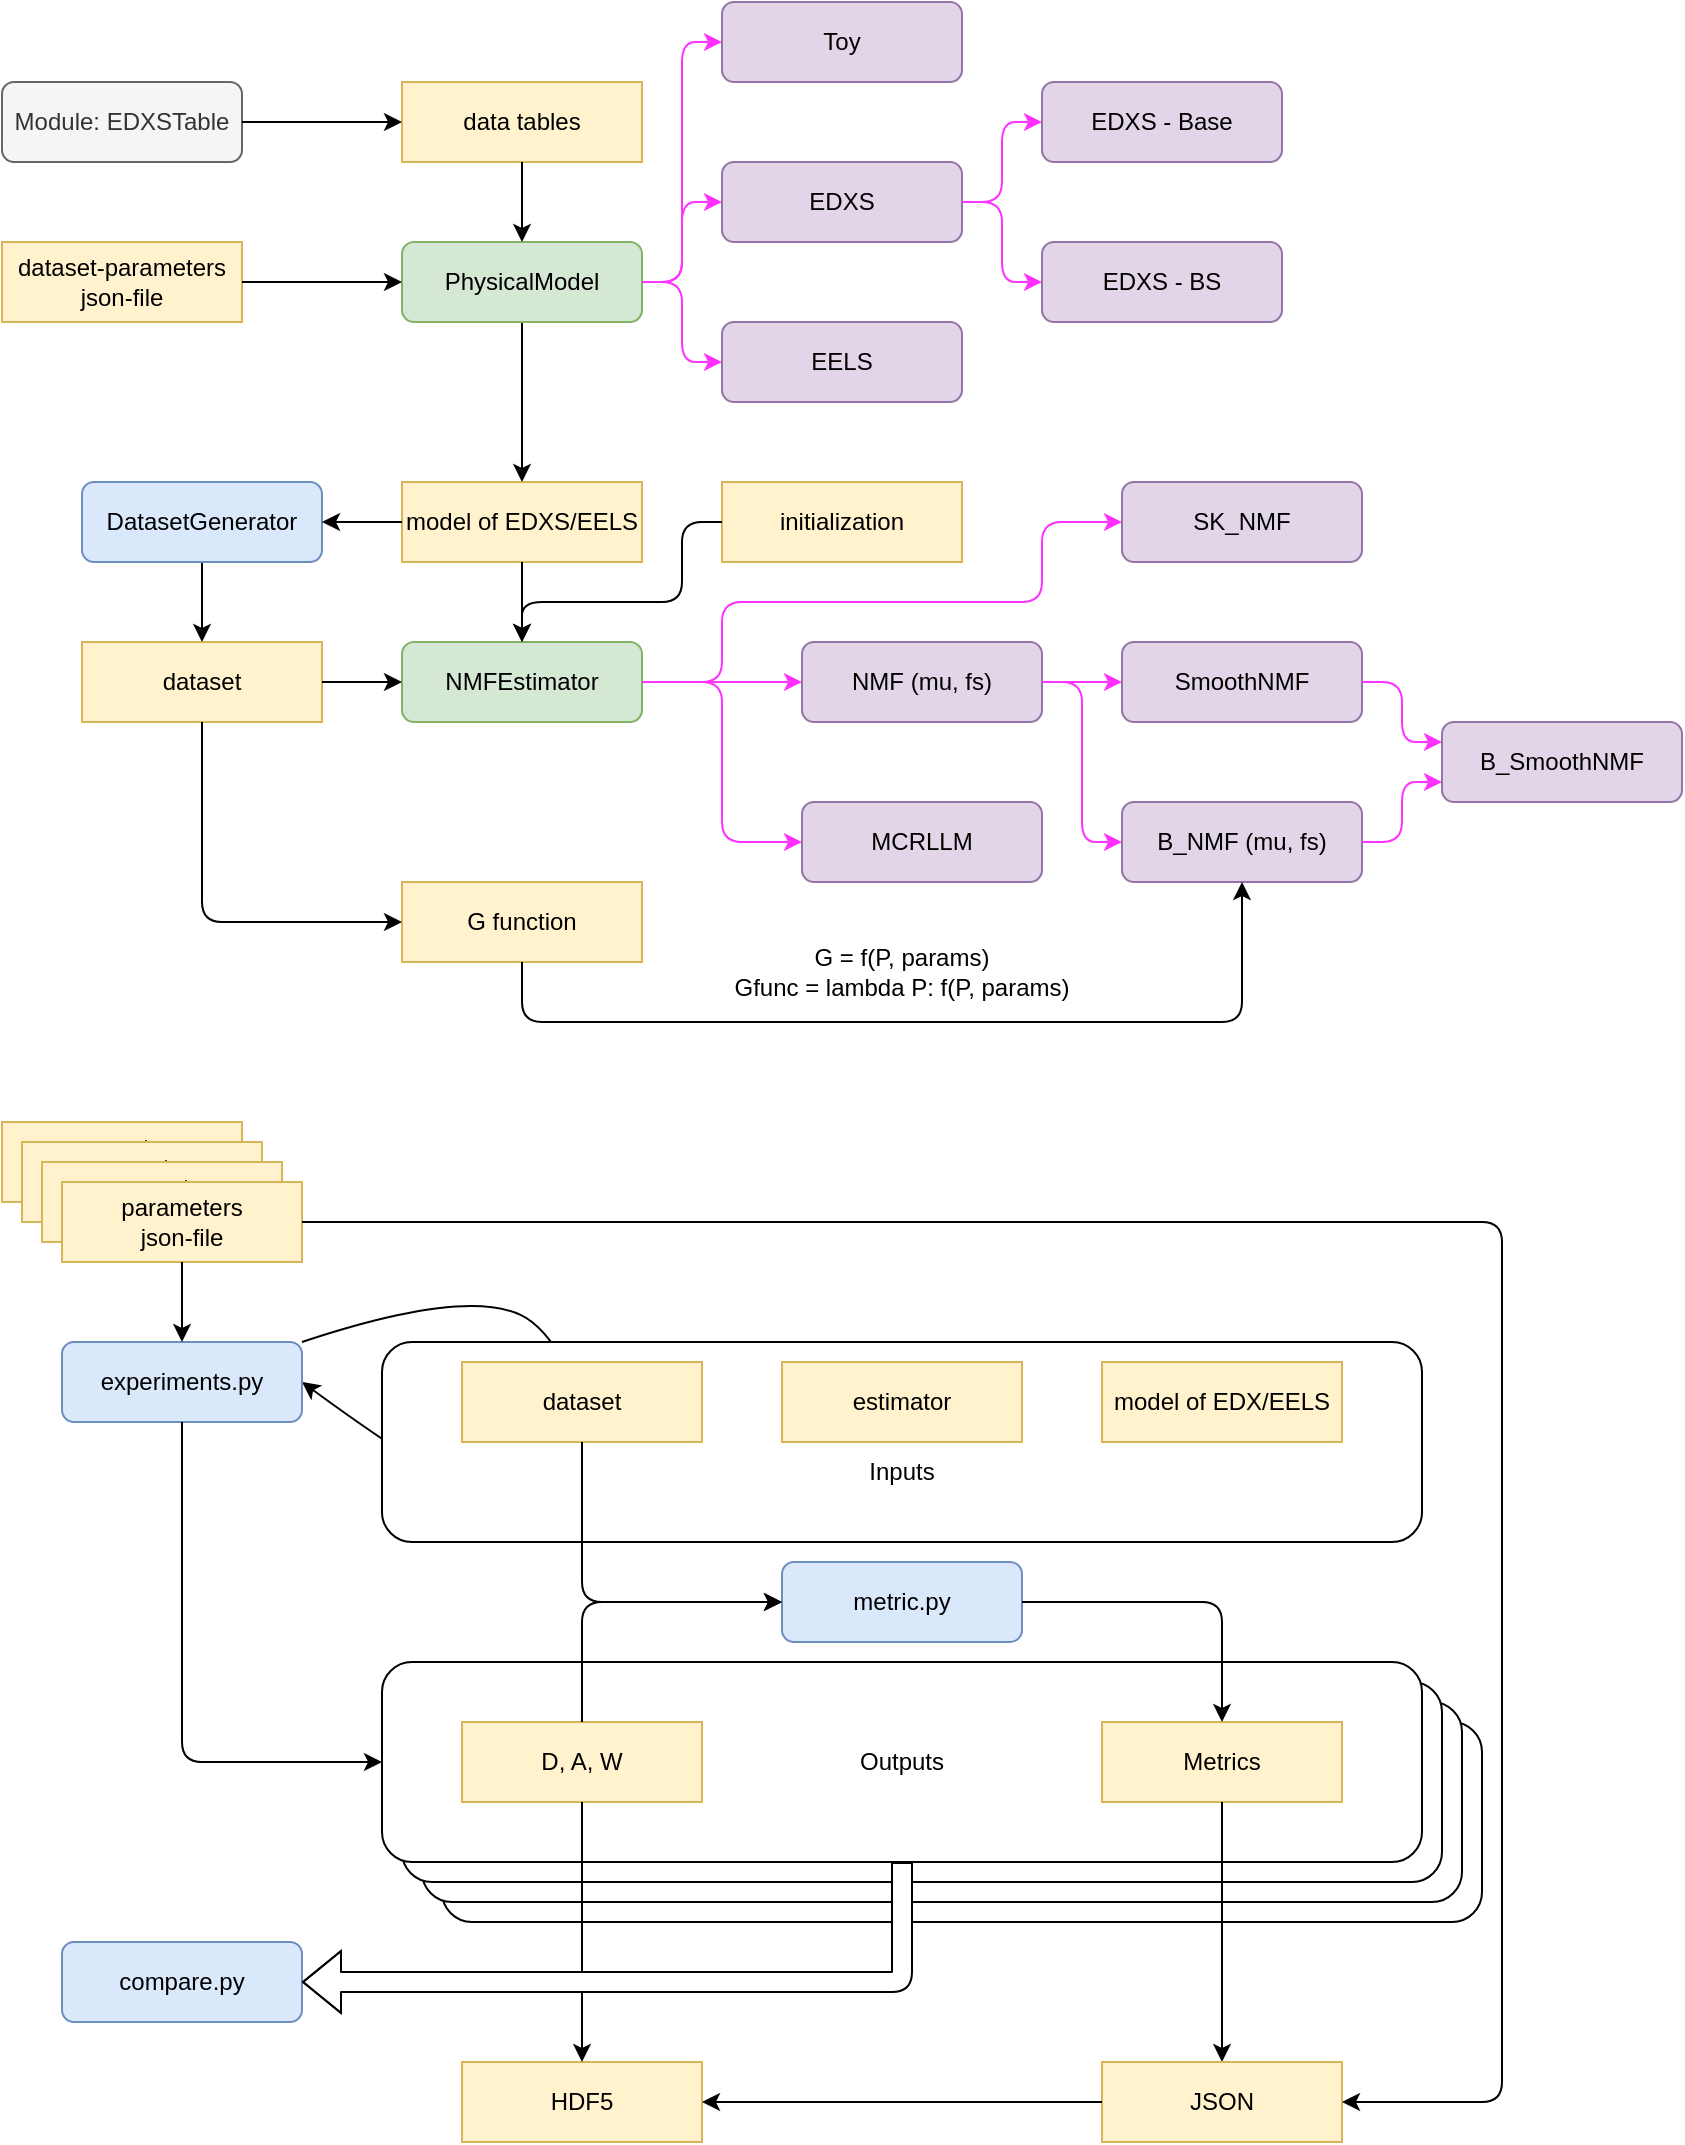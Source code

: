 <mxfile version="14.1.8" type="device"><diagram id="Oa3T7scTQmEnVX5o3Yhz" name="Page-1"><mxGraphModel dx="1106" dy="1433" grid="1" gridSize="10" guides="1" tooltips="1" connect="1" arrows="1" fold="1" page="1" pageScale="1" pageWidth="680" pageHeight="430" math="0" shadow="0"><root><mxCell id="0"/><mxCell id="1" parent="0"/><mxCell id="HTHzEVI4gB4JgFZ2d1dC-52" value="Outputs" style="rounded=1;whiteSpace=wrap;html=1;" parent="1" vertex="1"><mxGeometry x="260" y="820" width="520" height="100" as="geometry"/></mxCell><mxCell id="HTHzEVI4gB4JgFZ2d1dC-51" value="Outputs" style="rounded=1;whiteSpace=wrap;html=1;" parent="1" vertex="1"><mxGeometry x="250" y="810" width="520" height="100" as="geometry"/></mxCell><mxCell id="HTHzEVI4gB4JgFZ2d1dC-50" value="Outputs" style="rounded=1;whiteSpace=wrap;html=1;" parent="1" vertex="1"><mxGeometry x="240" y="800" width="520" height="100" as="geometry"/></mxCell><mxCell id="HTHzEVI4gB4JgFZ2d1dC-47" value="" style="curved=1;endArrow=classic;html=1;strokeColor=#000000;entryX=1;entryY=0.5;entryDx=0;entryDy=0;exitX=1;exitY=0;exitDx=0;exitDy=0;" parent="1" source="HTHzEVI4gB4JgFZ2d1dC-40" target="HTHzEVI4gB4JgFZ2d1dC-40" edge="1"><mxGeometry width="50" height="50" relative="1" as="geometry"><mxPoint x="340" y="810" as="sourcePoint"/><mxPoint x="390" y="760" as="targetPoint"/><Array as="points"><mxPoint x="280" y="600"/><mxPoint x="330" y="640"/><mxPoint x="340" y="760"/></Array></mxGeometry></mxCell><mxCell id="HTHzEVI4gB4JgFZ2d1dC-36" value="&lt;br&gt;&lt;br&gt;Inputs" style="rounded=1;whiteSpace=wrap;html=1;" parent="1" vertex="1"><mxGeometry x="230" y="630" width="520" height="100" as="geometry"/></mxCell><mxCell id="HTHzEVI4gB4JgFZ2d1dC-1" value="NMFEstimator" style="rounded=1;whiteSpace=wrap;html=1;fillColor=#d5e8d4;strokeColor=#82b366;" parent="1" vertex="1"><mxGeometry x="240" y="280" width="120" height="40" as="geometry"/></mxCell><mxCell id="HTHzEVI4gB4JgFZ2d1dC-2" value="SK_NMF" style="rounded=1;whiteSpace=wrap;html=1;fillColor=#e1d5e7;strokeColor=#9673a6;" parent="1" vertex="1"><mxGeometry x="600" y="200" width="120" height="40" as="geometry"/></mxCell><mxCell id="HTHzEVI4gB4JgFZ2d1dC-3" value="NMF (mu, fs)" style="rounded=1;whiteSpace=wrap;html=1;fillColor=#e1d5e7;strokeColor=#9673a6;" parent="1" vertex="1"><mxGeometry x="440" y="280" width="120" height="40" as="geometry"/></mxCell><mxCell id="HTHzEVI4gB4JgFZ2d1dC-4" value="" style="endArrow=classic;html=1;entryX=0;entryY=0.5;entryDx=0;entryDy=0;exitX=1;exitY=0.5;exitDx=0;exitDy=0;strokeColor=#FF33FF;" parent="1" source="HTHzEVI4gB4JgFZ2d1dC-1" target="HTHzEVI4gB4JgFZ2d1dC-3" edge="1"><mxGeometry width="50" height="50" relative="1" as="geometry"><mxPoint x="440" y="460" as="sourcePoint"/><mxPoint x="490" y="410" as="targetPoint"/><Array as="points"/></mxGeometry></mxCell><mxCell id="HTHzEVI4gB4JgFZ2d1dC-5" value="" style="endArrow=classic;html=1;entryX=0;entryY=0.5;entryDx=0;entryDy=0;exitX=1;exitY=0.5;exitDx=0;exitDy=0;strokeColor=#FF33FF;" parent="1" source="HTHzEVI4gB4JgFZ2d1dC-1" target="HTHzEVI4gB4JgFZ2d1dC-2" edge="1"><mxGeometry width="50" height="50" relative="1" as="geometry"><mxPoint x="510" y="560" as="sourcePoint"/><mxPoint x="550" y="560" as="targetPoint"/><Array as="points"><mxPoint x="400" y="300"/><mxPoint x="400" y="260"/><mxPoint x="560" y="260"/><mxPoint x="560" y="220"/></Array></mxGeometry></mxCell><mxCell id="HTHzEVI4gB4JgFZ2d1dC-6" value="dataset" style="rounded=0;whiteSpace=wrap;html=1;fillColor=#fff2cc;strokeColor=#d6b656;" parent="1" vertex="1"><mxGeometry x="80" y="280" width="120" height="40" as="geometry"/></mxCell><mxCell id="HTHzEVI4gB4JgFZ2d1dC-7" value="" style="endArrow=classic;html=1;entryX=0;entryY=0.5;entryDx=0;entryDy=0;exitX=1;exitY=0.5;exitDx=0;exitDy=0;" parent="1" source="HTHzEVI4gB4JgFZ2d1dC-6" target="HTHzEVI4gB4JgFZ2d1dC-1" edge="1"><mxGeometry width="50" height="50" relative="1" as="geometry"><mxPoint x="440" y="460" as="sourcePoint"/><mxPoint x="490" y="410" as="targetPoint"/></mxGeometry></mxCell><mxCell id="HTHzEVI4gB4JgFZ2d1dC-9" value="model of EDXS/EELS" style="rounded=0;whiteSpace=wrap;html=1;fillColor=#fff2cc;strokeColor=#d6b656;" parent="1" vertex="1"><mxGeometry x="240" y="200" width="120" height="40" as="geometry"/></mxCell><mxCell id="HTHzEVI4gB4JgFZ2d1dC-10" value="" style="endArrow=classic;html=1;entryX=0.5;entryY=0;entryDx=0;entryDy=0;exitX=0.5;exitY=1;exitDx=0;exitDy=0;" parent="1" source="HTHzEVI4gB4JgFZ2d1dC-18" target="HTHzEVI4gB4JgFZ2d1dC-6" edge="1"><mxGeometry width="50" height="50" relative="1" as="geometry"><mxPoint x="130" y="280" as="sourcePoint"/><mxPoint x="370" y="290" as="targetPoint"/><Array as="points"/></mxGeometry></mxCell><mxCell id="HTHzEVI4gB4JgFZ2d1dC-11" value="" style="endArrow=classic;html=1;entryX=0.5;entryY=0;entryDx=0;entryDy=0;exitX=0.5;exitY=1;exitDx=0;exitDy=0;" parent="1" source="HTHzEVI4gB4JgFZ2d1dC-9" target="HTHzEVI4gB4JgFZ2d1dC-1" edge="1"><mxGeometry width="50" height="50" relative="1" as="geometry"><mxPoint x="480" y="220" as="sourcePoint"/><mxPoint x="410" y="290" as="targetPoint"/></mxGeometry></mxCell><mxCell id="HTHzEVI4gB4JgFZ2d1dC-12" value="" style="endArrow=classic;html=1;strokeColor=#000000;exitX=0.5;exitY=1;exitDx=0;exitDy=0;" parent="1" source="HTHzEVI4gB4JgFZ2d1dC-13" edge="1"><mxGeometry width="50" height="50" relative="1" as="geometry"><mxPoint x="380" y="150" as="sourcePoint"/><mxPoint x="300" y="200" as="targetPoint"/></mxGeometry></mxCell><mxCell id="HTHzEVI4gB4JgFZ2d1dC-13" value="PhysicalModel" style="rounded=1;whiteSpace=wrap;html=1;fillColor=#d5e8d4;strokeColor=#82b366;" parent="1" vertex="1"><mxGeometry x="240" y="80" width="120" height="40" as="geometry"/></mxCell><mxCell id="HTHzEVI4gB4JgFZ2d1dC-14" value="EELS" style="rounded=1;whiteSpace=wrap;html=1;fillColor=#e1d5e7;strokeColor=#9673a6;" parent="1" vertex="1"><mxGeometry x="400" y="120" width="120" height="40" as="geometry"/></mxCell><mxCell id="HTHzEVI4gB4JgFZ2d1dC-15" value="EDXS" style="rounded=1;whiteSpace=wrap;html=1;fillColor=#e1d5e7;strokeColor=#9673a6;" parent="1" vertex="1"><mxGeometry x="400" y="40" width="120" height="40" as="geometry"/></mxCell><mxCell id="HTHzEVI4gB4JgFZ2d1dC-16" value="" style="endArrow=classic;html=1;entryX=0;entryY=0.5;entryDx=0;entryDy=0;exitX=1;exitY=0.5;exitDx=0;exitDy=0;strokeColor=#FF33FF;" parent="1" source="HTHzEVI4gB4JgFZ2d1dC-13" target="HTHzEVI4gB4JgFZ2d1dC-14" edge="1"><mxGeometry width="50" height="50" relative="1" as="geometry"><mxPoint x="470" y="310" as="sourcePoint"/><mxPoint x="480" y="355" as="targetPoint"/><Array as="points"><mxPoint x="380" y="100"/><mxPoint x="380" y="140"/></Array></mxGeometry></mxCell><mxCell id="HTHzEVI4gB4JgFZ2d1dC-17" value="" style="endArrow=classic;html=1;entryX=0;entryY=0.5;entryDx=0;entryDy=0;strokeColor=#FF33FF;exitX=1;exitY=0.5;exitDx=0;exitDy=0;" parent="1" source="HTHzEVI4gB4JgFZ2d1dC-13" target="HTHzEVI4gB4JgFZ2d1dC-15" edge="1"><mxGeometry width="50" height="50" relative="1" as="geometry"><mxPoint x="370" y="110" as="sourcePoint"/><mxPoint x="580" y="430" as="targetPoint"/><Array as="points"><mxPoint x="380" y="100"/><mxPoint x="380" y="60"/></Array></mxGeometry></mxCell><mxCell id="HTHzEVI4gB4JgFZ2d1dC-18" value="DatasetGenerator" style="rounded=1;whiteSpace=wrap;html=1;fillColor=#dae8fc;strokeColor=#6c8ebf;" parent="1" vertex="1"><mxGeometry x="80" y="200" width="120" height="40" as="geometry"/></mxCell><mxCell id="HTHzEVI4gB4JgFZ2d1dC-21" value="data tables" style="rounded=0;whiteSpace=wrap;html=1;fillColor=#fff2cc;strokeColor=#d6b656;" parent="1" vertex="1"><mxGeometry x="240" width="120" height="40" as="geometry"/></mxCell><mxCell id="HTHzEVI4gB4JgFZ2d1dC-22" value="" style="endArrow=classic;html=1;strokeColor=#000000;entryX=0.5;entryY=0;entryDx=0;entryDy=0;exitX=0.5;exitY=1;exitDx=0;exitDy=0;" parent="1" source="HTHzEVI4gB4JgFZ2d1dC-21" target="HTHzEVI4gB4JgFZ2d1dC-13" edge="1"><mxGeometry width="50" height="50" relative="1" as="geometry"><mxPoint x="320" y="120" as="sourcePoint"/><mxPoint x="410" y="210" as="targetPoint"/></mxGeometry></mxCell><mxCell id="HTHzEVI4gB4JgFZ2d1dC-24" value="Module: EDXSTable" style="rounded=1;whiteSpace=wrap;html=1;fillColor=#f5f5f5;strokeColor=#666666;fontColor=#333333;" parent="1" vertex="1"><mxGeometry x="40" width="120" height="40" as="geometry"/></mxCell><mxCell id="HTHzEVI4gB4JgFZ2d1dC-25" value="" style="endArrow=classic;html=1;strokeColor=#000000;entryX=0;entryY=0.5;entryDx=0;entryDy=0;exitX=1;exitY=0.5;exitDx=0;exitDy=0;" parent="1" source="HTHzEVI4gB4JgFZ2d1dC-24" target="HTHzEVI4gB4JgFZ2d1dC-21" edge="1"><mxGeometry width="50" height="50" relative="1" as="geometry"><mxPoint x="310" y="50" as="sourcePoint"/><mxPoint x="310" y="90" as="targetPoint"/><Array as="points"><mxPoint x="220" y="20"/></Array></mxGeometry></mxCell><mxCell id="HTHzEVI4gB4JgFZ2d1dC-32" value="dataset" style="rounded=0;whiteSpace=wrap;html=1;fillColor=#fff2cc;strokeColor=#d6b656;" parent="1" vertex="1"><mxGeometry x="270" y="640" width="120" height="40" as="geometry"/></mxCell><mxCell id="HTHzEVI4gB4JgFZ2d1dC-33" value="estimator" style="rounded=0;whiteSpace=wrap;html=1;fillColor=#fff2cc;strokeColor=#d6b656;" parent="1" vertex="1"><mxGeometry x="430" y="640" width="120" height="40" as="geometry"/></mxCell><mxCell id="HTHzEVI4gB4JgFZ2d1dC-34" value="model of EDX/EELS" style="rounded=0;whiteSpace=wrap;html=1;fillColor=#fff2cc;strokeColor=#d6b656;" parent="1" vertex="1"><mxGeometry x="590" y="640" width="120" height="40" as="geometry"/></mxCell><mxCell id="HTHzEVI4gB4JgFZ2d1dC-37" value="Outputs" style="rounded=1;whiteSpace=wrap;html=1;" parent="1" vertex="1"><mxGeometry x="230" y="790" width="520" height="100" as="geometry"/></mxCell><mxCell id="HTHzEVI4gB4JgFZ2d1dC-38" value="D, A, W" style="rounded=0;whiteSpace=wrap;html=1;fillColor=#fff2cc;strokeColor=#d6b656;" parent="1" vertex="1"><mxGeometry x="270" y="820" width="120" height="40" as="geometry"/></mxCell><mxCell id="HTHzEVI4gB4JgFZ2d1dC-39" value="Metrics" style="rounded=0;whiteSpace=wrap;html=1;fillColor=#fff2cc;strokeColor=#d6b656;" parent="1" vertex="1"><mxGeometry x="590" y="820" width="120" height="40" as="geometry"/></mxCell><mxCell id="HTHzEVI4gB4JgFZ2d1dC-40" value="experiments.py" style="rounded=1;whiteSpace=wrap;html=1;fillColor=#dae8fc;strokeColor=#6c8ebf;" parent="1" vertex="1"><mxGeometry x="70" y="630" width="120" height="40" as="geometry"/></mxCell><mxCell id="HTHzEVI4gB4JgFZ2d1dC-41" value="parameters&lt;br&gt;json-file" style="rounded=0;whiteSpace=wrap;html=1;fillColor=#fff2cc;strokeColor=#d6b656;" parent="1" vertex="1"><mxGeometry x="40" y="520" width="120" height="40" as="geometry"/></mxCell><mxCell id="HTHzEVI4gB4JgFZ2d1dC-46" value="" style="endArrow=classic;html=1;strokeColor=#000000;exitX=0.5;exitY=1;exitDx=0;exitDy=0;entryX=0;entryY=0.5;entryDx=0;entryDy=0;" parent="1" source="HTHzEVI4gB4JgFZ2d1dC-40" target="HTHzEVI4gB4JgFZ2d1dC-37" edge="1"><mxGeometry width="50" height="50" relative="1" as="geometry"><mxPoint x="200" y="660" as="sourcePoint"/><mxPoint x="240" y="690" as="targetPoint"/><Array as="points"><mxPoint x="130" y="840"/></Array></mxGeometry></mxCell><mxCell id="HTHzEVI4gB4JgFZ2d1dC-48" value="compare.py" style="rounded=1;whiteSpace=wrap;html=1;fillColor=#dae8fc;strokeColor=#6c8ebf;" parent="1" vertex="1"><mxGeometry x="70" y="930" width="120" height="40" as="geometry"/></mxCell><mxCell id="HTHzEVI4gB4JgFZ2d1dC-53" value="parameters&lt;br&gt;json-file" style="rounded=0;whiteSpace=wrap;html=1;fillColor=#fff2cc;strokeColor=#d6b656;" parent="1" vertex="1"><mxGeometry x="50" y="530" width="120" height="40" as="geometry"/></mxCell><mxCell id="HTHzEVI4gB4JgFZ2d1dC-54" value="parameters&lt;br&gt;json-file" style="rounded=0;whiteSpace=wrap;html=1;fillColor=#fff2cc;strokeColor=#d6b656;" parent="1" vertex="1"><mxGeometry x="60" y="540" width="120" height="40" as="geometry"/></mxCell><mxCell id="HTHzEVI4gB4JgFZ2d1dC-55" value="parameters&lt;br&gt;json-file" style="rounded=0;whiteSpace=wrap;html=1;fillColor=#fff2cc;strokeColor=#d6b656;" parent="1" vertex="1"><mxGeometry x="70" y="550" width="120" height="40" as="geometry"/></mxCell><mxCell id="HTHzEVI4gB4JgFZ2d1dC-56" value="" style="endArrow=classic;html=1;strokeColor=#000000;fillColor=#ffffff;exitX=0.5;exitY=1;exitDx=0;exitDy=0;entryX=0.5;entryY=0;entryDx=0;entryDy=0;" parent="1" source="HTHzEVI4gB4JgFZ2d1dC-55" target="HTHzEVI4gB4JgFZ2d1dC-40" edge="1"><mxGeometry width="50" height="50" relative="1" as="geometry"><mxPoint x="340" y="780" as="sourcePoint"/><mxPoint x="390" y="730" as="targetPoint"/></mxGeometry></mxCell><mxCell id="HTHzEVI4gB4JgFZ2d1dC-57" value="metric.py" style="rounded=1;whiteSpace=wrap;html=1;fillColor=#dae8fc;strokeColor=#6c8ebf;" parent="1" vertex="1"><mxGeometry x="430" y="740" width="120" height="40" as="geometry"/></mxCell><mxCell id="HTHzEVI4gB4JgFZ2d1dC-60" value="" style="endArrow=classic;html=1;strokeColor=#000000;fillColor=#ffffff;exitX=0.5;exitY=0;exitDx=0;exitDy=0;entryX=0;entryY=0.5;entryDx=0;entryDy=0;" parent="1" source="HTHzEVI4gB4JgFZ2d1dC-38" target="HTHzEVI4gB4JgFZ2d1dC-57" edge="1"><mxGeometry width="50" height="50" relative="1" as="geometry"><mxPoint x="420" y="760" as="sourcePoint"/><mxPoint x="470" y="710" as="targetPoint"/><Array as="points"><mxPoint x="330" y="760"/></Array></mxGeometry></mxCell><mxCell id="HTHzEVI4gB4JgFZ2d1dC-61" value="" style="endArrow=classic;html=1;strokeColor=#000000;fillColor=#ffffff;exitX=0.5;exitY=1;exitDx=0;exitDy=0;" parent="1" source="HTHzEVI4gB4JgFZ2d1dC-32" edge="1"><mxGeometry width="50" height="50" relative="1" as="geometry"><mxPoint x="340" y="830" as="sourcePoint"/><mxPoint x="430" y="760" as="targetPoint"/><Array as="points"><mxPoint x="330" y="760"/></Array></mxGeometry></mxCell><mxCell id="HTHzEVI4gB4JgFZ2d1dC-62" value="" style="endArrow=classic;html=1;strokeColor=#000000;fillColor=#ffffff;exitX=1;exitY=0.5;exitDx=0;exitDy=0;entryX=0.5;entryY=0;entryDx=0;entryDy=0;" parent="1" source="HTHzEVI4gB4JgFZ2d1dC-57" target="HTHzEVI4gB4JgFZ2d1dC-39" edge="1"><mxGeometry width="50" height="50" relative="1" as="geometry"><mxPoint x="340" y="690" as="sourcePoint"/><mxPoint x="430" y="770" as="targetPoint"/><Array as="points"><mxPoint x="650" y="760"/></Array></mxGeometry></mxCell><mxCell id="HTHzEVI4gB4JgFZ2d1dC-64" value="" style="endArrow=classic;html=1;strokeColor=#000000;fillColor=#ffffff;entryX=0.5;entryY=0;entryDx=0;entryDy=0;exitX=0.5;exitY=1;exitDx=0;exitDy=0;" parent="1" source="HTHzEVI4gB4JgFZ2d1dC-39" target="HTHzEVI4gB4JgFZ2d1dC-65" edge="1"><mxGeometry width="50" height="50" relative="1" as="geometry"><mxPoint x="710" y="840" as="sourcePoint"/><mxPoint x="840" y="840" as="targetPoint"/></mxGeometry></mxCell><mxCell id="HTHzEVI4gB4JgFZ2d1dC-65" value="JSON" style="rounded=0;whiteSpace=wrap;html=1;fillColor=#fff2cc;strokeColor=#d6b656;" parent="1" vertex="1"><mxGeometry x="590" y="990" width="120" height="40" as="geometry"/></mxCell><mxCell id="HTHzEVI4gB4JgFZ2d1dC-66" value="HDF5" style="rounded=0;whiteSpace=wrap;html=1;fillColor=#fff2cc;strokeColor=#d6b656;" parent="1" vertex="1"><mxGeometry x="270" y="990" width="120" height="40" as="geometry"/></mxCell><mxCell id="HTHzEVI4gB4JgFZ2d1dC-67" value="" style="endArrow=classic;html=1;strokeColor=#000000;fillColor=#ffffff;exitX=1;exitY=0.5;exitDx=0;exitDy=0;entryX=1;entryY=0.5;entryDx=0;entryDy=0;" parent="1" source="HTHzEVI4gB4JgFZ2d1dC-55" target="HTHzEVI4gB4JgFZ2d1dC-65" edge="1"><mxGeometry width="50" height="50" relative="1" as="geometry"><mxPoint x="660" y="870" as="sourcePoint"/><mxPoint x="830" y="1010" as="targetPoint"/><Array as="points"><mxPoint x="790" y="570"/><mxPoint x="790" y="1010"/></Array></mxGeometry></mxCell><mxCell id="HTHzEVI4gB4JgFZ2d1dC-68" value="" style="endArrow=classic;html=1;strokeColor=#000000;fillColor=#ffffff;entryX=0.5;entryY=0;entryDx=0;entryDy=0;exitX=0.5;exitY=1;exitDx=0;exitDy=0;" parent="1" source="HTHzEVI4gB4JgFZ2d1dC-38" target="HTHzEVI4gB4JgFZ2d1dC-66" edge="1"><mxGeometry width="50" height="50" relative="1" as="geometry"><mxPoint x="660" y="870" as="sourcePoint"/><mxPoint x="780" y="1000" as="targetPoint"/></mxGeometry></mxCell><mxCell id="HTHzEVI4gB4JgFZ2d1dC-69" value="" style="endArrow=classic;html=1;strokeColor=#000000;fillColor=#ffffff;entryX=1;entryY=0.5;entryDx=0;entryDy=0;exitX=0;exitY=0.5;exitDx=0;exitDy=0;" parent="1" source="HTHzEVI4gB4JgFZ2d1dC-65" target="HTHzEVI4gB4JgFZ2d1dC-66" edge="1"><mxGeometry width="50" height="50" relative="1" as="geometry"><mxPoint x="340" y="870" as="sourcePoint"/><mxPoint x="340" y="1000" as="targetPoint"/></mxGeometry></mxCell><mxCell id="HTHzEVI4gB4JgFZ2d1dC-49" value="" style="shape=flexArrow;endArrow=classic;html=1;entryX=1;entryY=0.5;entryDx=0;entryDy=0;exitX=0.5;exitY=1;exitDx=0;exitDy=0;fillColor=#ffffff;" parent="1" source="HTHzEVI4gB4JgFZ2d1dC-37" target="HTHzEVI4gB4JgFZ2d1dC-48" edge="1"><mxGeometry width="50" height="50" relative="1" as="geometry"><mxPoint x="340" y="840" as="sourcePoint"/><mxPoint x="390" y="790" as="targetPoint"/><Array as="points"><mxPoint x="490" y="950"/></Array></mxGeometry></mxCell><mxCell id="HTHzEVI4gB4JgFZ2d1dC-70" value="" style="endArrow=classic;html=1;strokeColor=#000000;entryX=1;entryY=0.5;entryDx=0;entryDy=0;exitX=0;exitY=0.5;exitDx=0;exitDy=0;" parent="1" source="HTHzEVI4gB4JgFZ2d1dC-9" target="HTHzEVI4gB4JgFZ2d1dC-18" edge="1"><mxGeometry width="50" height="50" relative="1" as="geometry"><mxPoint x="310" y="130" as="sourcePoint"/><mxPoint x="410" y="210" as="targetPoint"/></mxGeometry></mxCell><mxCell id="HTHzEVI4gB4JgFZ2d1dC-71" value="MCRLLM" style="rounded=1;whiteSpace=wrap;html=1;fillColor=#e1d5e7;strokeColor=#9673a6;" parent="1" vertex="1"><mxGeometry x="440" y="360" width="120" height="40" as="geometry"/></mxCell><mxCell id="HTHzEVI4gB4JgFZ2d1dC-72" value="" style="endArrow=classic;html=1;entryX=0;entryY=0.5;entryDx=0;entryDy=0;strokeColor=#FF33FF;" parent="1" target="HTHzEVI4gB4JgFZ2d1dC-71" edge="1"><mxGeometry width="50" height="50" relative="1" as="geometry"><mxPoint x="360" y="300" as="sourcePoint"/><mxPoint x="310" y="370" as="targetPoint"/><Array as="points"><mxPoint x="400" y="300"/><mxPoint x="400" y="380"/></Array></mxGeometry></mxCell><mxCell id="HTHzEVI4gB4JgFZ2d1dC-73" value="initialization" style="rounded=0;whiteSpace=wrap;html=1;fillColor=#fff2cc;strokeColor=#d6b656;" parent="1" vertex="1"><mxGeometry x="400" y="200" width="120" height="40" as="geometry"/></mxCell><mxCell id="HTHzEVI4gB4JgFZ2d1dC-74" value="" style="endArrow=classic;html=1;strokeColor=#000000;fillColor=#ffffff;exitX=0;exitY=0.5;exitDx=0;exitDy=0;entryX=0.5;entryY=0;entryDx=0;entryDy=0;" parent="1" source="HTHzEVI4gB4JgFZ2d1dC-73" target="HTHzEVI4gB4JgFZ2d1dC-1" edge="1"><mxGeometry width="50" height="50" relative="1" as="geometry"><mxPoint x="350" y="500" as="sourcePoint"/><mxPoint x="400" y="450" as="targetPoint"/><Array as="points"><mxPoint x="380" y="220"/><mxPoint x="380" y="260"/><mxPoint x="300" y="260"/></Array></mxGeometry></mxCell><mxCell id="OZk1EuT1Wrrvo6mWPBqc-1" value="Toy" style="rounded=1;whiteSpace=wrap;html=1;fillColor=#e1d5e7;strokeColor=#9673a6;" parent="1" vertex="1"><mxGeometry x="400" y="-40" width="120" height="40" as="geometry"/></mxCell><mxCell id="OZk1EuT1Wrrvo6mWPBqc-2" value="" style="endArrow=classic;html=1;entryX=0;entryY=0.5;entryDx=0;entryDy=0;strokeColor=#FF33FF;exitX=1;exitY=0.5;exitDx=0;exitDy=0;" parent="1" source="HTHzEVI4gB4JgFZ2d1dC-13" target="OZk1EuT1Wrrvo6mWPBqc-1" edge="1"><mxGeometry width="50" height="50" relative="1" as="geometry"><mxPoint x="370" y="110" as="sourcePoint"/><mxPoint x="410" y="70" as="targetPoint"/><Array as="points"><mxPoint x="380" y="100"/><mxPoint x="380" y="-20"/></Array></mxGeometry></mxCell><mxCell id="FcXZwCU29on1CKLhnfOi-2" value="dataset-parameters&lt;br&gt;json-file" style="rounded=0;whiteSpace=wrap;html=1;fillColor=#fff2cc;strokeColor=#d6b656;" parent="1" vertex="1"><mxGeometry x="40" y="80" width="120" height="40" as="geometry"/></mxCell><mxCell id="FcXZwCU29on1CKLhnfOi-3" value="" style="endArrow=classic;html=1;entryX=0;entryY=0.5;entryDx=0;entryDy=0;exitX=1;exitY=0.5;exitDx=0;exitDy=0;" parent="1" source="FcXZwCU29on1CKLhnfOi-2" target="HTHzEVI4gB4JgFZ2d1dC-13" edge="1"><mxGeometry width="50" height="50" relative="1" as="geometry"><mxPoint x="320" y="300" as="sourcePoint"/><mxPoint x="370" y="250" as="targetPoint"/></mxGeometry></mxCell><mxCell id="sM4rOCOeJdOcf2Pwk_JY-1" value="EDXS - Base" style="rounded=1;whiteSpace=wrap;html=1;fillColor=#e1d5e7;strokeColor=#9673a6;" parent="1" vertex="1"><mxGeometry x="560" width="120" height="40" as="geometry"/></mxCell><mxCell id="sM4rOCOeJdOcf2Pwk_JY-2" value="EDXS - BS" style="rounded=1;whiteSpace=wrap;html=1;fillColor=#e1d5e7;strokeColor=#9673a6;" parent="1" vertex="1"><mxGeometry x="560" y="80" width="120" height="40" as="geometry"/></mxCell><mxCell id="sM4rOCOeJdOcf2Pwk_JY-3" value="" style="endArrow=classic;html=1;entryX=0;entryY=0.5;entryDx=0;entryDy=0;exitX=1;exitY=0.5;exitDx=0;exitDy=0;strokeColor=#FF33FF;" parent="1" source="HTHzEVI4gB4JgFZ2d1dC-15" target="sM4rOCOeJdOcf2Pwk_JY-2" edge="1"><mxGeometry width="50" height="50" relative="1" as="geometry"><mxPoint x="410" y="210" as="sourcePoint"/><mxPoint x="460" y="160" as="targetPoint"/><Array as="points"><mxPoint x="540" y="60"/><mxPoint x="540" y="100"/></Array></mxGeometry></mxCell><mxCell id="sM4rOCOeJdOcf2Pwk_JY-4" value="" style="endArrow=classic;html=1;entryX=0;entryY=0.5;entryDx=0;entryDy=0;exitX=1;exitY=0.5;exitDx=0;exitDy=0;strokeColor=#FF33FF;" parent="1" source="HTHzEVI4gB4JgFZ2d1dC-15" target="sM4rOCOeJdOcf2Pwk_JY-1" edge="1"><mxGeometry width="50" height="50" relative="1" as="geometry"><mxPoint x="530" y="70" as="sourcePoint"/><mxPoint x="570" y="110" as="targetPoint"/><Array as="points"><mxPoint x="540" y="60"/><mxPoint x="540" y="20"/></Array></mxGeometry></mxCell><mxCell id="Iz9rzD0r20KT9i9bdg8P-1" value="SmoothNMF" style="rounded=1;whiteSpace=wrap;html=1;fillColor=#e1d5e7;strokeColor=#9673a6;" vertex="1" parent="1"><mxGeometry x="600" y="280" width="120" height="40" as="geometry"/></mxCell><mxCell id="Iz9rzD0r20KT9i9bdg8P-2" value="" style="endArrow=classic;html=1;entryX=0;entryY=0.5;entryDx=0;entryDy=0;exitX=1;exitY=0.5;exitDx=0;exitDy=0;strokeColor=#FF33FF;" edge="1" parent="1" source="HTHzEVI4gB4JgFZ2d1dC-3" target="Iz9rzD0r20KT9i9bdg8P-1"><mxGeometry width="50" height="50" relative="1" as="geometry"><mxPoint x="370" y="330" as="sourcePoint"/><mxPoint x="470" y="370" as="targetPoint"/></mxGeometry></mxCell><mxCell id="Iz9rzD0r20KT9i9bdg8P-3" value="G = f(P, params)&lt;br&gt;Gfunc = lambda P: f(P, params)" style="text;html=1;strokeColor=none;fillColor=none;align=center;verticalAlign=middle;whiteSpace=wrap;rounded=0;" vertex="1" parent="1"><mxGeometry x="390" y="430" width="200" height="30" as="geometry"/></mxCell><mxCell id="Iz9rzD0r20KT9i9bdg8P-5" value="B_NMF (mu, fs)" style="rounded=1;whiteSpace=wrap;html=1;fillColor=#e1d5e7;strokeColor=#9673a6;" vertex="1" parent="1"><mxGeometry x="600" y="360" width="120" height="40" as="geometry"/></mxCell><mxCell id="Iz9rzD0r20KT9i9bdg8P-7" value="G function" style="rounded=0;whiteSpace=wrap;html=1;fillColor=#fff2cc;strokeColor=#d6b656;" vertex="1" parent="1"><mxGeometry x="240" y="400" width="120" height="40" as="geometry"/></mxCell><mxCell id="Iz9rzD0r20KT9i9bdg8P-8" value="" style="endArrow=classic;html=1;entryX=0;entryY=0.5;entryDx=0;entryDy=0;exitX=0.5;exitY=1;exitDx=0;exitDy=0;" edge="1" parent="1" source="HTHzEVI4gB4JgFZ2d1dC-6" target="Iz9rzD0r20KT9i9bdg8P-7"><mxGeometry width="50" height="50" relative="1" as="geometry"><mxPoint x="150" y="250" as="sourcePoint"/><mxPoint x="150" y="290" as="targetPoint"/><Array as="points"><mxPoint x="140" y="420"/></Array></mxGeometry></mxCell><mxCell id="Iz9rzD0r20KT9i9bdg8P-9" value="" style="endArrow=classic;html=1;entryX=0.5;entryY=1;entryDx=0;entryDy=0;exitX=0.5;exitY=1;exitDx=0;exitDy=0;" edge="1" parent="1" source="Iz9rzD0r20KT9i9bdg8P-7" target="Iz9rzD0r20KT9i9bdg8P-5"><mxGeometry width="50" height="50" relative="1" as="geometry"><mxPoint x="150" y="330" as="sourcePoint"/><mxPoint x="250" y="430" as="targetPoint"/><Array as="points"><mxPoint x="300" y="470"/><mxPoint x="660" y="470"/></Array></mxGeometry></mxCell><mxCell id="Iz9rzD0r20KT9i9bdg8P-10" value="" style="endArrow=classic;html=1;entryX=0;entryY=0.5;entryDx=0;entryDy=0;exitX=1;exitY=0.5;exitDx=0;exitDy=0;strokeColor=#FF33FF;" edge="1" parent="1" source="HTHzEVI4gB4JgFZ2d1dC-3" target="Iz9rzD0r20KT9i9bdg8P-5"><mxGeometry width="50" height="50" relative="1" as="geometry"><mxPoint x="570" y="310" as="sourcePoint"/><mxPoint x="610" y="310" as="targetPoint"/><Array as="points"><mxPoint x="580" y="300"/><mxPoint x="580" y="380"/></Array></mxGeometry></mxCell><mxCell id="Iz9rzD0r20KT9i9bdg8P-11" value="" style="endArrow=classic;html=1;exitX=1;exitY=0.5;exitDx=0;exitDy=0;strokeColor=#FF33FF;entryX=0;entryY=0.25;entryDx=0;entryDy=0;" edge="1" parent="1" source="Iz9rzD0r20KT9i9bdg8P-1" target="Iz9rzD0r20KT9i9bdg8P-13"><mxGeometry width="50" height="50" relative="1" as="geometry"><mxPoint x="570" y="310" as="sourcePoint"/><mxPoint x="840" y="330" as="targetPoint"/><Array as="points"><mxPoint x="740" y="300"/><mxPoint x="740" y="330"/></Array></mxGeometry></mxCell><mxCell id="Iz9rzD0r20KT9i9bdg8P-12" value="" style="endArrow=classic;html=1;exitX=1;exitY=0.5;exitDx=0;exitDy=0;strokeColor=#FF33FF;entryX=0;entryY=0.75;entryDx=0;entryDy=0;" edge="1" parent="1" source="Iz9rzD0r20KT9i9bdg8P-5" target="Iz9rzD0r20KT9i9bdg8P-13"><mxGeometry width="50" height="50" relative="1" as="geometry"><mxPoint x="730" y="310" as="sourcePoint"/><mxPoint x="840" y="350" as="targetPoint"/><Array as="points"><mxPoint x="740" y="380"/><mxPoint x="740" y="350"/></Array></mxGeometry></mxCell><mxCell id="Iz9rzD0r20KT9i9bdg8P-13" value="B_SmoothNMF" style="rounded=1;whiteSpace=wrap;html=1;fillColor=#e1d5e7;strokeColor=#9673a6;" vertex="1" parent="1"><mxGeometry x="760" y="320" width="120" height="40" as="geometry"/></mxCell></root></mxGraphModel></diagram></mxfile>